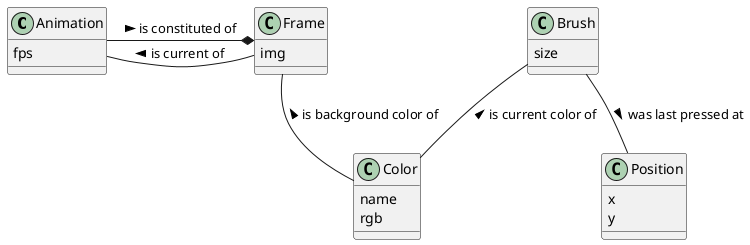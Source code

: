 @startuml animation

class Animation {
    {field} fps
}

class Frame {
    {field} img
}

class Brush {
    {field} size
}

class Position {
    {field} x
    {field} y
}

class Color {
    {field} name
    {field} rgb
}

Animation -* Frame : is constituted of >
Animation -- Frame : is current of <
Frame -- Color : is background color of <
Brush -- Position : was last pressed at >
Brush -- Color : is current color of <

@enduml
